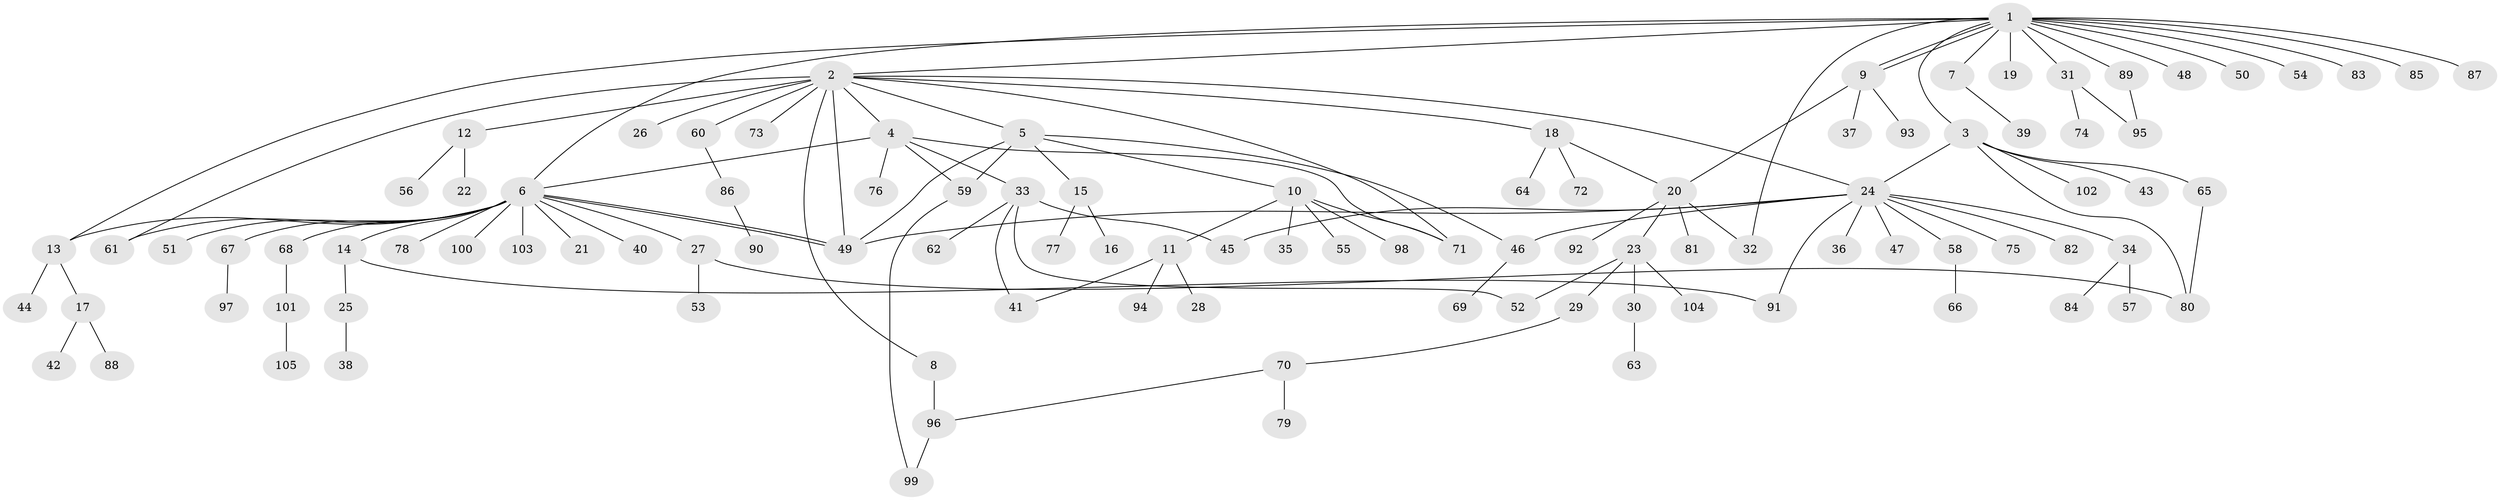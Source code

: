 // coarse degree distribution, {9: 0.018867924528301886, 11: 0.018867924528301886, 4: 0.07547169811320754, 5: 0.03773584905660377, 6: 0.03773584905660377, 1: 0.3584905660377358, 2: 0.3018867924528302, 3: 0.11320754716981132, 7: 0.018867924528301886, 8: 0.018867924528301886}
// Generated by graph-tools (version 1.1) at 2025/50/03/04/25 22:50:08]
// undirected, 105 vertices, 128 edges
graph export_dot {
  node [color=gray90,style=filled];
  1;
  2;
  3;
  4;
  5;
  6;
  7;
  8;
  9;
  10;
  11;
  12;
  13;
  14;
  15;
  16;
  17;
  18;
  19;
  20;
  21;
  22;
  23;
  24;
  25;
  26;
  27;
  28;
  29;
  30;
  31;
  32;
  33;
  34;
  35;
  36;
  37;
  38;
  39;
  40;
  41;
  42;
  43;
  44;
  45;
  46;
  47;
  48;
  49;
  50;
  51;
  52;
  53;
  54;
  55;
  56;
  57;
  58;
  59;
  60;
  61;
  62;
  63;
  64;
  65;
  66;
  67;
  68;
  69;
  70;
  71;
  72;
  73;
  74;
  75;
  76;
  77;
  78;
  79;
  80;
  81;
  82;
  83;
  84;
  85;
  86;
  87;
  88;
  89;
  90;
  91;
  92;
  93;
  94;
  95;
  96;
  97;
  98;
  99;
  100;
  101;
  102;
  103;
  104;
  105;
  1 -- 2;
  1 -- 3;
  1 -- 6;
  1 -- 7;
  1 -- 9;
  1 -- 9;
  1 -- 13;
  1 -- 19;
  1 -- 31;
  1 -- 32;
  1 -- 48;
  1 -- 50;
  1 -- 54;
  1 -- 83;
  1 -- 85;
  1 -- 87;
  1 -- 89;
  2 -- 4;
  2 -- 5;
  2 -- 8;
  2 -- 12;
  2 -- 18;
  2 -- 24;
  2 -- 26;
  2 -- 49;
  2 -- 60;
  2 -- 61;
  2 -- 71;
  2 -- 73;
  3 -- 24;
  3 -- 43;
  3 -- 65;
  3 -- 80;
  3 -- 102;
  4 -- 6;
  4 -- 33;
  4 -- 59;
  4 -- 71;
  4 -- 76;
  5 -- 10;
  5 -- 15;
  5 -- 46;
  5 -- 49;
  5 -- 59;
  6 -- 13;
  6 -- 14;
  6 -- 21;
  6 -- 27;
  6 -- 40;
  6 -- 49;
  6 -- 49;
  6 -- 51;
  6 -- 61;
  6 -- 67;
  6 -- 68;
  6 -- 78;
  6 -- 100;
  6 -- 103;
  7 -- 39;
  8 -- 96;
  9 -- 20;
  9 -- 37;
  9 -- 93;
  10 -- 11;
  10 -- 35;
  10 -- 55;
  10 -- 71;
  10 -- 98;
  11 -- 28;
  11 -- 41;
  11 -- 94;
  12 -- 22;
  12 -- 56;
  13 -- 17;
  13 -- 44;
  14 -- 25;
  14 -- 91;
  15 -- 16;
  15 -- 77;
  17 -- 42;
  17 -- 88;
  18 -- 20;
  18 -- 64;
  18 -- 72;
  20 -- 23;
  20 -- 32;
  20 -- 81;
  20 -- 92;
  23 -- 29;
  23 -- 30;
  23 -- 52;
  23 -- 104;
  24 -- 34;
  24 -- 36;
  24 -- 45;
  24 -- 46;
  24 -- 47;
  24 -- 49;
  24 -- 58;
  24 -- 75;
  24 -- 82;
  24 -- 91;
  25 -- 38;
  27 -- 53;
  27 -- 80;
  29 -- 70;
  30 -- 63;
  31 -- 74;
  31 -- 95;
  33 -- 41;
  33 -- 45;
  33 -- 52;
  33 -- 62;
  34 -- 57;
  34 -- 84;
  46 -- 69;
  58 -- 66;
  59 -- 99;
  60 -- 86;
  65 -- 80;
  67 -- 97;
  68 -- 101;
  70 -- 79;
  70 -- 96;
  86 -- 90;
  89 -- 95;
  96 -- 99;
  101 -- 105;
}

